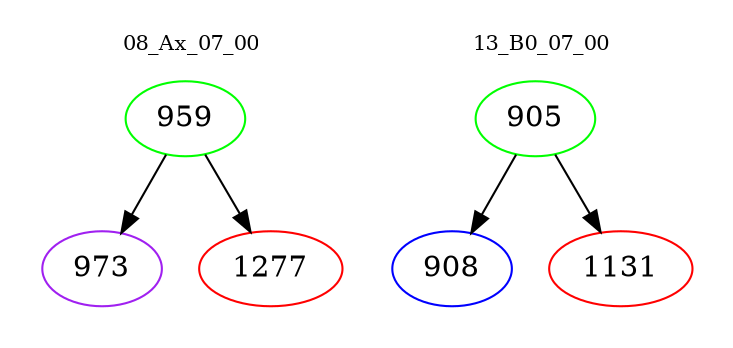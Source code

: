 digraph{
subgraph cluster_0 {
color = white
label = "08_Ax_07_00";
fontsize=10;
T0_959 [label="959", color="green"]
T0_959 -> T0_973 [color="black"]
T0_973 [label="973", color="purple"]
T0_959 -> T0_1277 [color="black"]
T0_1277 [label="1277", color="red"]
}
subgraph cluster_1 {
color = white
label = "13_B0_07_00";
fontsize=10;
T1_905 [label="905", color="green"]
T1_905 -> T1_908 [color="black"]
T1_908 [label="908", color="blue"]
T1_905 -> T1_1131 [color="black"]
T1_1131 [label="1131", color="red"]
}
}
